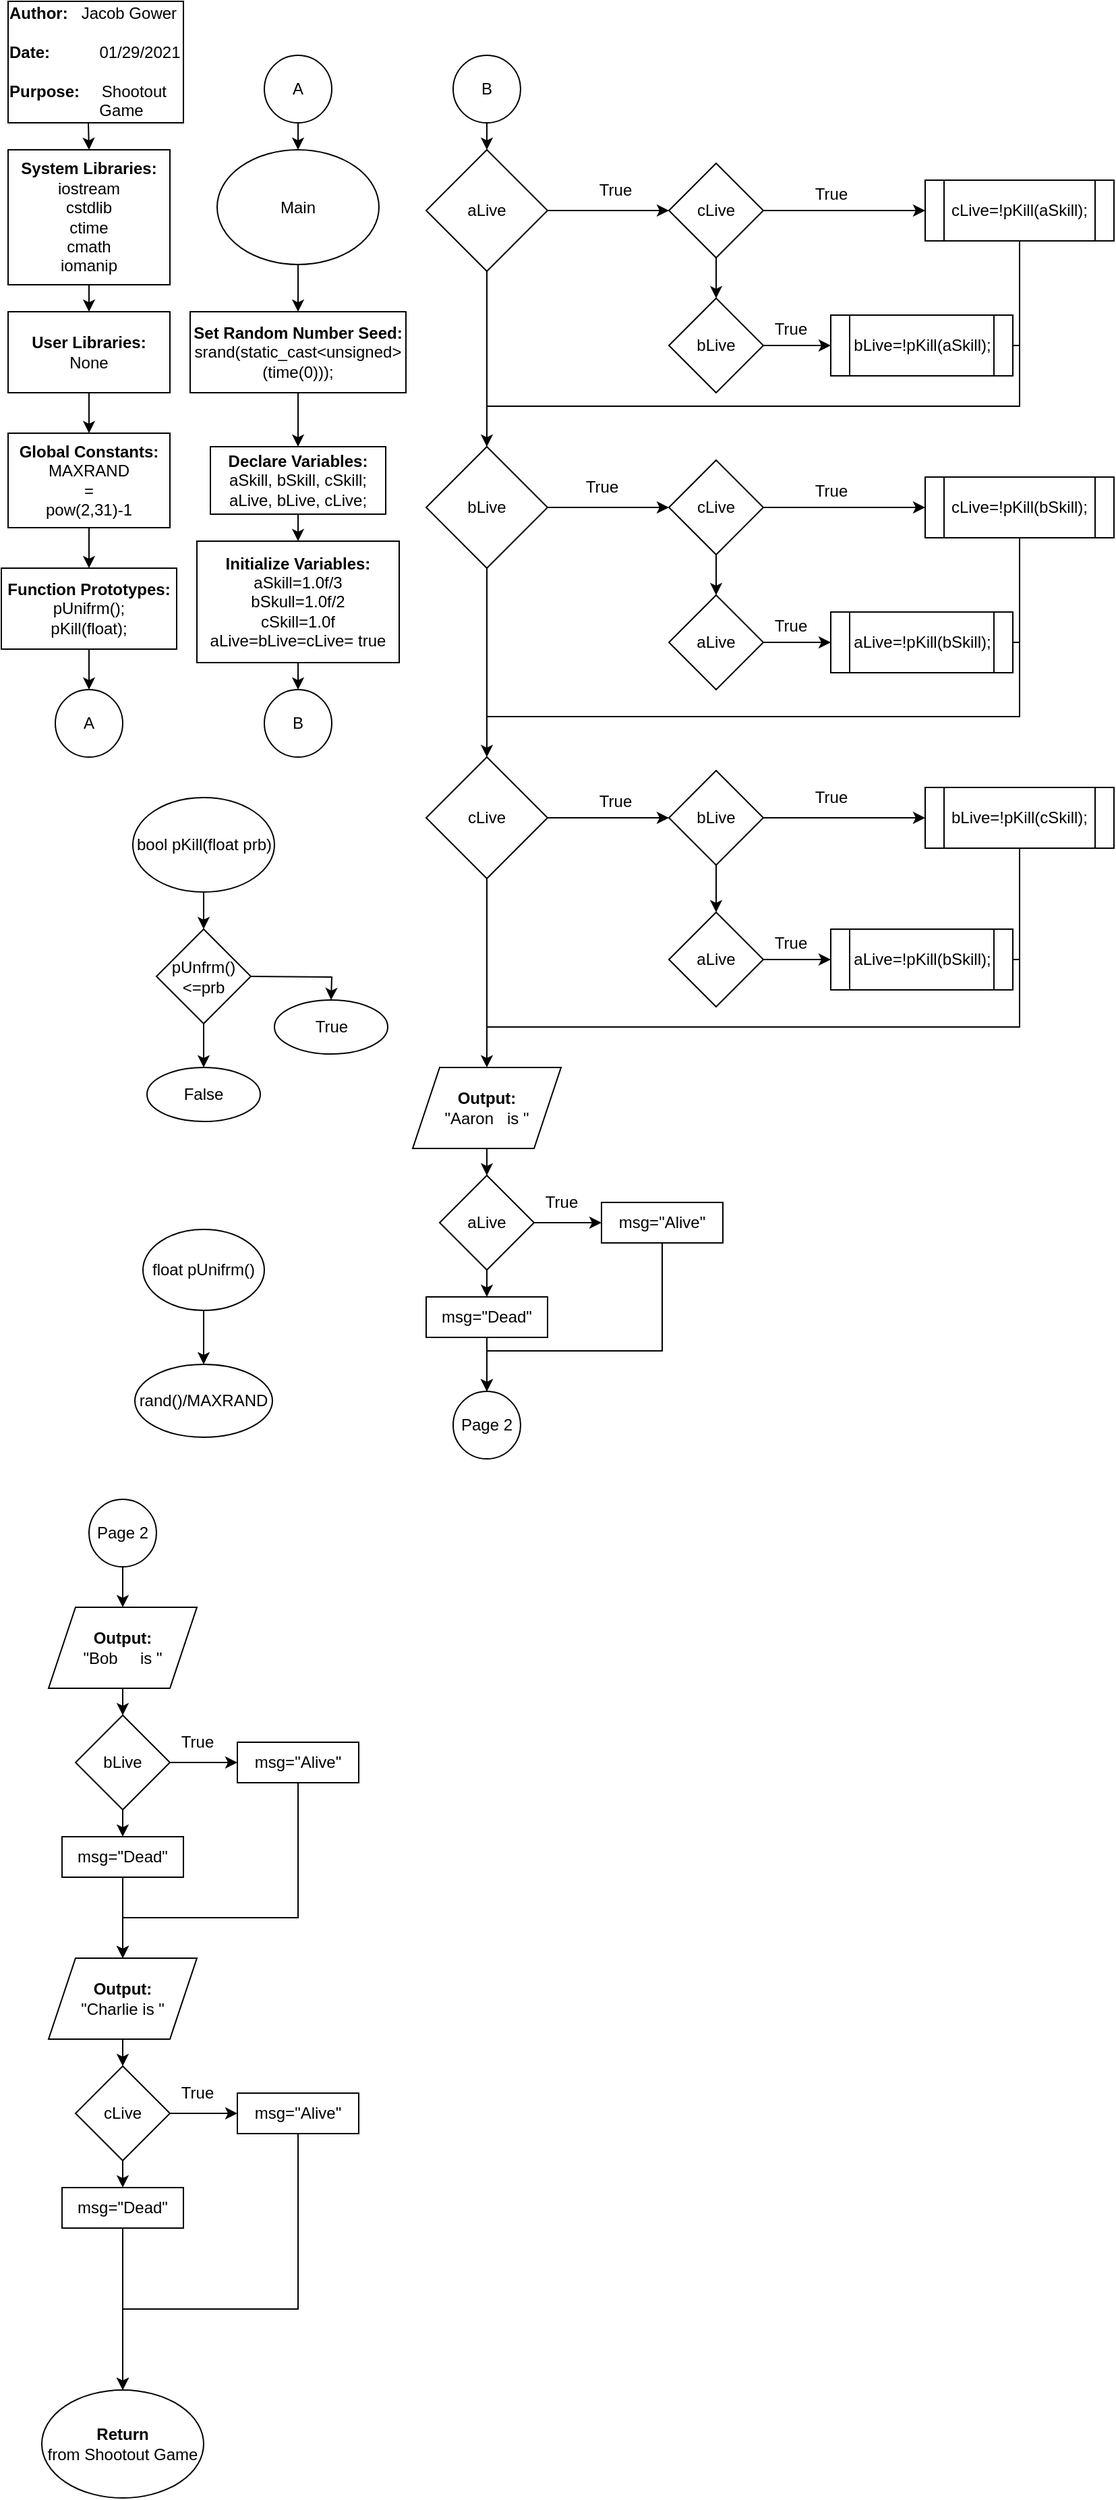 <mxfile version="14.2.9" type="device"><diagram id="DSlz_CW8tL2VGlGaO6l1" name="Page-1"><mxGraphModel dx="2720" dy="2704" grid="1" gridSize="10" guides="1" tooltips="1" connect="1" arrows="0" fold="1" page="1" pageScale="1" pageWidth="850" pageHeight="1100" math="0" shadow="0"><root><mxCell id="0"/><mxCell id="1" parent="0"/><mxCell id="efIdRdLyMCa3-cYAysos-1" value="&lt;div style=&quot;text-align: justify&quot;&gt;&lt;b&gt;Author:&lt;/b&gt;&amp;nbsp; &amp;nbsp;Jacob Gower&lt;/div&gt;&lt;div style=&quot;text-align: justify&quot;&gt;&lt;span&gt;&lt;br&gt;&lt;/span&gt;&lt;/div&gt;&lt;div style=&quot;text-align: justify&quot;&gt;&lt;b&gt;Date:&lt;/b&gt;&amp;nbsp; &amp;nbsp; &amp;nbsp; &amp;nbsp; &amp;nbsp; &amp;nbsp;01/29/2021&lt;/div&gt;&lt;div style=&quot;text-align: justify&quot;&gt;&lt;span&gt;&lt;br&gt;&lt;/span&gt;&lt;/div&gt;&lt;div style=&quot;text-align: justify&quot;&gt;&lt;b&gt;Purpose:&lt;/b&gt;&amp;nbsp; &amp;nbsp; Shootout&amp;nbsp; &amp;nbsp; &amp;nbsp; &amp;nbsp; &amp;nbsp; &amp;nbsp; &amp;nbsp; &amp;nbsp; &amp;nbsp; &amp;nbsp; &amp;nbsp; &amp;nbsp; Game&lt;/div&gt;" style="rounded=0;whiteSpace=wrap;html=1;" vertex="1" parent="1"><mxGeometry x="10" y="-1090" width="130" height="90" as="geometry"/></mxCell><mxCell id="efIdRdLyMCa3-cYAysos-2" value="&lt;b&gt;System Libraries:&lt;/b&gt;&lt;br&gt;iostream&lt;br&gt;cstdlib&lt;br&gt;ctime&lt;br&gt;cmath&lt;br&gt;iomanip" style="rounded=0;whiteSpace=wrap;html=1;" vertex="1" parent="1"><mxGeometry x="10" y="-980" width="120" height="100" as="geometry"/></mxCell><mxCell id="efIdRdLyMCa3-cYAysos-3" value="" style="endArrow=classic;html=1;" edge="1" parent="1"><mxGeometry width="50" height="50" relative="1" as="geometry"><mxPoint x="69.5" y="-1000" as="sourcePoint"/><mxPoint x="70" y="-980" as="targetPoint"/></mxGeometry></mxCell><mxCell id="efIdRdLyMCa3-cYAysos-4" value="&lt;b&gt;User Libraries:&lt;/b&gt;&lt;br&gt;None" style="rounded=0;whiteSpace=wrap;html=1;" vertex="1" parent="1"><mxGeometry x="10" y="-860" width="120" height="60" as="geometry"/></mxCell><mxCell id="efIdRdLyMCa3-cYAysos-5" value="" style="endArrow=classic;html=1;exitX=0.5;exitY=1;exitDx=0;exitDy=0;entryX=0.5;entryY=0;entryDx=0;entryDy=0;" edge="1" parent="1" source="efIdRdLyMCa3-cYAysos-2" target="efIdRdLyMCa3-cYAysos-4"><mxGeometry width="50" height="50" relative="1" as="geometry"><mxPoint x="250" y="-790" as="sourcePoint"/><mxPoint x="250" y="-770" as="targetPoint"/></mxGeometry></mxCell><mxCell id="efIdRdLyMCa3-cYAysos-6" value="&lt;b&gt;Global Constants:&lt;/b&gt;&lt;br&gt;MAXRAND&lt;br&gt;=&lt;br&gt;pow(2,31)-1" style="rounded=0;whiteSpace=wrap;html=1;" vertex="1" parent="1"><mxGeometry x="10" y="-770" width="120" height="70" as="geometry"/></mxCell><mxCell id="efIdRdLyMCa3-cYAysos-7" value="" style="endArrow=classic;html=1;exitX=0.5;exitY=1;exitDx=0;exitDy=0;" edge="1" parent="1" source="efIdRdLyMCa3-cYAysos-4" target="efIdRdLyMCa3-cYAysos-6"><mxGeometry width="50" height="50" relative="1" as="geometry"><mxPoint x="250" y="-840" as="sourcePoint"/><mxPoint x="250" y="-810" as="targetPoint"/></mxGeometry></mxCell><mxCell id="efIdRdLyMCa3-cYAysos-8" value="&lt;b&gt;Function Prototypes:&lt;br&gt;&lt;/b&gt;pUnifrm();&lt;br&gt;pKill(float);" style="rounded=0;whiteSpace=wrap;html=1;" vertex="1" parent="1"><mxGeometry x="5" y="-670" width="130" height="60" as="geometry"/></mxCell><mxCell id="efIdRdLyMCa3-cYAysos-9" value="" style="endArrow=classic;html=1;exitX=0.5;exitY=1;exitDx=0;exitDy=0;entryX=0.5;entryY=0;entryDx=0;entryDy=0;" edge="1" parent="1" source="efIdRdLyMCa3-cYAysos-6" target="efIdRdLyMCa3-cYAysos-8"><mxGeometry width="50" height="50" relative="1" as="geometry"><mxPoint x="250" y="-630" as="sourcePoint"/><mxPoint x="250" y="-600" as="targetPoint"/></mxGeometry></mxCell><mxCell id="efIdRdLyMCa3-cYAysos-10" value="A" style="ellipse;whiteSpace=wrap;html=1;aspect=fixed;" vertex="1" parent="1"><mxGeometry x="45" y="-580" width="50" height="50" as="geometry"/></mxCell><mxCell id="efIdRdLyMCa3-cYAysos-11" value="" style="endArrow=classic;html=1;exitX=0.5;exitY=1;exitDx=0;exitDy=0;entryX=0.5;entryY=0;entryDx=0;entryDy=0;" edge="1" parent="1" source="efIdRdLyMCa3-cYAysos-8" target="efIdRdLyMCa3-cYAysos-10"><mxGeometry width="50" height="50" relative="1" as="geometry"><mxPoint x="250" y="-640" as="sourcePoint"/><mxPoint x="250" y="-620" as="targetPoint"/></mxGeometry></mxCell><mxCell id="efIdRdLyMCa3-cYAysos-12" value="A" style="ellipse;whiteSpace=wrap;html=1;aspect=fixed;" vertex="1" parent="1"><mxGeometry x="200" y="-1050" width="50" height="50" as="geometry"/></mxCell><mxCell id="efIdRdLyMCa3-cYAysos-14" value="&lt;b&gt;Set Random Number Seed:&lt;/b&gt;&lt;br&gt;srand(static_cast&amp;lt;unsigned&amp;gt;(time(0)));" style="rounded=0;whiteSpace=wrap;html=1;" vertex="1" parent="1"><mxGeometry x="145" y="-860" width="160" height="60" as="geometry"/></mxCell><mxCell id="efIdRdLyMCa3-cYAysos-15" value="Main" style="ellipse;whiteSpace=wrap;html=1;" vertex="1" parent="1"><mxGeometry x="165" y="-980" width="120" height="85" as="geometry"/></mxCell><mxCell id="efIdRdLyMCa3-cYAysos-16" value="" style="endArrow=classic;html=1;exitX=0.5;exitY=1;exitDx=0;exitDy=0;entryX=0.5;entryY=0;entryDx=0;entryDy=0;" edge="1" parent="1" source="efIdRdLyMCa3-cYAysos-12" target="efIdRdLyMCa3-cYAysos-15"><mxGeometry width="50" height="50" relative="1" as="geometry"><mxPoint x="200" y="-760" as="sourcePoint"/><mxPoint x="250" y="-810" as="targetPoint"/></mxGeometry></mxCell><mxCell id="efIdRdLyMCa3-cYAysos-17" value="" style="endArrow=classic;html=1;exitX=0.5;exitY=1;exitDx=0;exitDy=0;entryX=0.5;entryY=0;entryDx=0;entryDy=0;" edge="1" parent="1" source="efIdRdLyMCa3-cYAysos-15" target="efIdRdLyMCa3-cYAysos-14"><mxGeometry width="50" height="50" relative="1" as="geometry"><mxPoint x="200" y="-760" as="sourcePoint"/><mxPoint x="250" y="-810" as="targetPoint"/></mxGeometry></mxCell><mxCell id="efIdRdLyMCa3-cYAysos-18" value="&lt;b&gt;Declare Variables:&lt;/b&gt;&lt;br&gt;aSkill, bSkill, cSkill;&lt;br&gt;aLive, bLive, cLive;" style="rounded=0;whiteSpace=wrap;html=1;" vertex="1" parent="1"><mxGeometry x="160" y="-760" width="130" height="50" as="geometry"/></mxCell><mxCell id="efIdRdLyMCa3-cYAysos-19" value="" style="endArrow=classic;html=1;exitX=0.5;exitY=1;exitDx=0;exitDy=0;entryX=0.5;entryY=0;entryDx=0;entryDy=0;" edge="1" parent="1" source="efIdRdLyMCa3-cYAysos-14" target="efIdRdLyMCa3-cYAysos-18"><mxGeometry width="50" height="50" relative="1" as="geometry"><mxPoint x="200" y="-770" as="sourcePoint"/><mxPoint x="250" y="-820" as="targetPoint"/></mxGeometry></mxCell><mxCell id="efIdRdLyMCa3-cYAysos-20" value="&lt;b&gt;Initialize Variables:&lt;/b&gt;&lt;br&gt;aSkill=1.0f/3&lt;br&gt;bSkull=1.0f/2&lt;br&gt;cSkill=1.0f&lt;br&gt;aLive=bLive=cLive= true" style="rounded=0;whiteSpace=wrap;html=1;" vertex="1" parent="1"><mxGeometry x="150" y="-690" width="150" height="90" as="geometry"/></mxCell><mxCell id="efIdRdLyMCa3-cYAysos-21" value="" style="endArrow=classic;html=1;exitX=0.5;exitY=1;exitDx=0;exitDy=0;entryX=0.5;entryY=0;entryDx=0;entryDy=0;" edge="1" parent="1" source="efIdRdLyMCa3-cYAysos-18" target="efIdRdLyMCa3-cYAysos-20"><mxGeometry width="50" height="50" relative="1" as="geometry"><mxPoint x="400" y="-770" as="sourcePoint"/><mxPoint x="450" y="-820" as="targetPoint"/></mxGeometry></mxCell><mxCell id="efIdRdLyMCa3-cYAysos-24" value="B" style="ellipse;whiteSpace=wrap;html=1;aspect=fixed;" vertex="1" parent="1"><mxGeometry x="200" y="-580" width="50" height="50" as="geometry"/></mxCell><mxCell id="efIdRdLyMCa3-cYAysos-25" value="" style="endArrow=classic;html=1;exitX=0.5;exitY=1;exitDx=0;exitDy=0;entryX=0.5;entryY=0;entryDx=0;entryDy=0;" edge="1" parent="1" source="efIdRdLyMCa3-cYAysos-20" target="efIdRdLyMCa3-cYAysos-24"><mxGeometry width="50" height="50" relative="1" as="geometry"><mxPoint x="350" y="-550" as="sourcePoint"/><mxPoint x="400" y="-600" as="targetPoint"/></mxGeometry></mxCell><mxCell id="efIdRdLyMCa3-cYAysos-26" value="B" style="ellipse;whiteSpace=wrap;html=1;aspect=fixed;" vertex="1" parent="1"><mxGeometry x="340" y="-1050" width="50" height="50" as="geometry"/></mxCell><mxCell id="efIdRdLyMCa3-cYAysos-28" value="" style="endArrow=classic;html=1;exitX=0.5;exitY=1;exitDx=0;exitDy=0;entryX=0.5;entryY=0;entryDx=0;entryDy=0;" edge="1" parent="1" source="efIdRdLyMCa3-cYAysos-26" target="efIdRdLyMCa3-cYAysos-27"><mxGeometry width="50" height="50" relative="1" as="geometry"><mxPoint x="400" y="-750" as="sourcePoint"/><mxPoint x="450" y="-800" as="targetPoint"/></mxGeometry></mxCell><mxCell id="efIdRdLyMCa3-cYAysos-27" value="aLive" style="rhombus;whiteSpace=wrap;html=1;" vertex="1" parent="1"><mxGeometry x="320" y="-980" width="90" height="90" as="geometry"/></mxCell><mxCell id="efIdRdLyMCa3-cYAysos-29" value="" style="endArrow=classic;html=1;exitX=1;exitY=0.5;exitDx=0;exitDy=0;entryX=0;entryY=0.5;entryDx=0;entryDy=0;" edge="1" parent="1" source="efIdRdLyMCa3-cYAysos-27" target="efIdRdLyMCa3-cYAysos-36"><mxGeometry x="320" y="-980" width="50" height="50" as="geometry"><mxPoint x="-65" y="230" as="sourcePoint"/><mxPoint x="25" y="45" as="targetPoint"/></mxGeometry></mxCell><mxCell id="efIdRdLyMCa3-cYAysos-86" value="True" style="text;html=1;align=center;verticalAlign=middle;resizable=0;points=[];autosize=1;" vertex="1" parent="1"><mxGeometry x="440" y="-960" width="40" height="20" as="geometry"/></mxCell><mxCell id="efIdRdLyMCa3-cYAysos-36" value="cLive" style="rhombus;whiteSpace=wrap;html=1;" vertex="1" parent="1"><mxGeometry x="500" y="-970" width="70" height="70" as="geometry"/></mxCell><mxCell id="efIdRdLyMCa3-cYAysos-38" value="" style="endArrow=classic;html=1;exitX=1;exitY=0.5;exitDx=0;exitDy=0;entryX=0;entryY=0.5;entryDx=0;entryDy=0;" edge="1" parent="1" source="efIdRdLyMCa3-cYAysos-36" target="efIdRdLyMCa3-cYAysos-40"><mxGeometry x="465" y="-980" width="50" height="50" as="geometry"><mxPoint x="400" y="-750" as="sourcePoint"/><mxPoint x="650" y="-935" as="targetPoint"/></mxGeometry></mxCell><mxCell id="efIdRdLyMCa3-cYAysos-39" value="" style="endArrow=classic;html=1;exitX=0.5;exitY=1;exitDx=0;exitDy=0;entryX=0.5;entryY=0;entryDx=0;entryDy=0;" edge="1" parent="1" source="efIdRdLyMCa3-cYAysos-36" target="efIdRdLyMCa3-cYAysos-90"><mxGeometry x="465" y="-980" width="50" height="50" as="geometry"><mxPoint x="400" y="-750" as="sourcePoint"/><mxPoint x="545" y="-860" as="targetPoint"/></mxGeometry></mxCell><mxCell id="efIdRdLyMCa3-cYAysos-40" value="cLive=!pKill(aSkill);" style="shape=process;whiteSpace=wrap;html=1;backgroundOutline=1;" vertex="1" parent="1"><mxGeometry x="690" y="-957.5" width="140" height="45" as="geometry"/></mxCell><mxCell id="efIdRdLyMCa3-cYAysos-42" value="bLive=!pKill(aSkill);" style="shape=process;whiteSpace=wrap;html=1;backgroundOutline=1;" vertex="1" parent="1"><mxGeometry x="620" y="-857.5" width="135" height="45" as="geometry"/></mxCell><mxCell id="efIdRdLyMCa3-cYAysos-45" value="" style="endArrow=none;html=1;entryX=1;entryY=0.5;entryDx=0;entryDy=0;" edge="1" parent="1" target="efIdRdLyMCa3-cYAysos-42"><mxGeometry x="465" y="-980" width="50" height="50" as="geometry"><mxPoint x="760" y="-835" as="sourcePoint"/><mxPoint x="730" y="-830" as="targetPoint"/></mxGeometry></mxCell><mxCell id="efIdRdLyMCa3-cYAysos-87" value="True" style="text;html=1;align=center;verticalAlign=middle;resizable=0;points=[];autosize=1;" vertex="1" parent="1"><mxGeometry x="600" y="-957.5" width="40" height="20" as="geometry"/></mxCell><mxCell id="efIdRdLyMCa3-cYAysos-90" value="bLive" style="rhombus;whiteSpace=wrap;html=1;" vertex="1" parent="1"><mxGeometry x="500" y="-870" width="70" height="70" as="geometry"/></mxCell><mxCell id="efIdRdLyMCa3-cYAysos-60" value="bLive" style="rhombus;whiteSpace=wrap;html=1;" vertex="1" parent="1"><mxGeometry x="320" y="-760" width="90" height="90" as="geometry"/></mxCell><mxCell id="efIdRdLyMCa3-cYAysos-70" value="" style="endArrow=classic;html=1;exitX=1;exitY=0.5;exitDx=0;exitDy=0;entryX=0;entryY=0.5;entryDx=0;entryDy=0;" edge="1" parent="1" source="efIdRdLyMCa3-cYAysos-60" target="efIdRdLyMCa3-cYAysos-63"><mxGeometry x="320" y="-760" width="50" height="50" as="geometry"><mxPoint x="-65" y="450" as="sourcePoint"/><mxPoint x="25" y="265" as="targetPoint"/></mxGeometry></mxCell><mxCell id="efIdRdLyMCa3-cYAysos-84" value="True" style="text;html=1;align=center;verticalAlign=middle;resizable=0;points=[];autosize=1;" vertex="1" parent="1"><mxGeometry x="430" y="-740" width="40" height="20" as="geometry"/></mxCell><mxCell id="efIdRdLyMCa3-cYAysos-63" value="cLive" style="rhombus;whiteSpace=wrap;html=1;" vertex="1" parent="1"><mxGeometry x="500" y="-750" width="70" height="70" as="geometry"/></mxCell><mxCell id="efIdRdLyMCa3-cYAysos-64" value="" style="endArrow=classic;html=1;exitX=1;exitY=0.5;exitDx=0;exitDy=0;entryX=0;entryY=0.5;entryDx=0;entryDy=0;" edge="1" parent="1" source="efIdRdLyMCa3-cYAysos-63" target="efIdRdLyMCa3-cYAysos-66"><mxGeometry x="465" y="-760" width="50" height="50" as="geometry"><mxPoint x="400" y="-530" as="sourcePoint"/><mxPoint x="650" y="-715" as="targetPoint"/></mxGeometry></mxCell><mxCell id="efIdRdLyMCa3-cYAysos-65" value="" style="endArrow=classic;html=1;exitX=0.5;exitY=1;exitDx=0;exitDy=0;entryX=0.5;entryY=0;entryDx=0;entryDy=0;" edge="1" parent="1" source="efIdRdLyMCa3-cYAysos-63" target="efIdRdLyMCa3-cYAysos-115"><mxGeometry x="465" y="-760" width="50" height="50" as="geometry"><mxPoint x="400" y="-530" as="sourcePoint"/><mxPoint x="535" y="-650" as="targetPoint"/></mxGeometry></mxCell><mxCell id="efIdRdLyMCa3-cYAysos-66" value="cLive=!pKill(bSkill);" style="shape=process;whiteSpace=wrap;html=1;backgroundOutline=1;" vertex="1" parent="1"><mxGeometry x="690" y="-737.5" width="140" height="45" as="geometry"/></mxCell><mxCell id="efIdRdLyMCa3-cYAysos-67" value="aLive=!pKill(bSkill);" style="shape=process;whiteSpace=wrap;html=1;backgroundOutline=1;" vertex="1" parent="1"><mxGeometry x="620" y="-637.5" width="135" height="45" as="geometry"/></mxCell><mxCell id="efIdRdLyMCa3-cYAysos-68" value="" style="endArrow=none;html=1;entryX=1;entryY=0.5;entryDx=0;entryDy=0;" edge="1" parent="1" target="efIdRdLyMCa3-cYAysos-67"><mxGeometry x="465" y="-760" width="50" height="50" as="geometry"><mxPoint x="760" y="-615" as="sourcePoint"/><mxPoint x="660" y="-610" as="targetPoint"/></mxGeometry></mxCell><mxCell id="efIdRdLyMCa3-cYAysos-85" value="True" style="text;html=1;align=center;verticalAlign=middle;resizable=0;points=[];autosize=1;" vertex="1" parent="1"><mxGeometry x="600" y="-737.5" width="40" height="20" as="geometry"/></mxCell><mxCell id="efIdRdLyMCa3-cYAysos-115" value="aLive" style="rhombus;whiteSpace=wrap;html=1;" vertex="1" parent="1"><mxGeometry x="500" y="-650" width="70" height="70" as="geometry"/></mxCell><mxCell id="efIdRdLyMCa3-cYAysos-73" value="cLive" style="rhombus;whiteSpace=wrap;html=1;" vertex="1" parent="1"><mxGeometry x="320" y="-530" width="90" height="90" as="geometry"/></mxCell><mxCell id="efIdRdLyMCa3-cYAysos-83" value="" style="endArrow=classic;html=1;exitX=1;exitY=0.5;exitDx=0;exitDy=0;entryX=0;entryY=0.5;entryDx=0;entryDy=0;" edge="1" parent="1" source="efIdRdLyMCa3-cYAysos-73" target="efIdRdLyMCa3-cYAysos-76"><mxGeometry x="320" y="-530" width="50" height="50" as="geometry"><mxPoint x="-65" y="680" as="sourcePoint"/><mxPoint x="25" y="495" as="targetPoint"/></mxGeometry></mxCell><mxCell id="efIdRdLyMCa3-cYAysos-76" value="bLive" style="rhombus;whiteSpace=wrap;html=1;" vertex="1" parent="1"><mxGeometry x="500" y="-520" width="70" height="70" as="geometry"/></mxCell><mxCell id="efIdRdLyMCa3-cYAysos-77" value="" style="endArrow=classic;html=1;exitX=1;exitY=0.5;exitDx=0;exitDy=0;entryX=0;entryY=0.5;entryDx=0;entryDy=0;" edge="1" parent="1" source="efIdRdLyMCa3-cYAysos-76" target="efIdRdLyMCa3-cYAysos-79"><mxGeometry x="465" y="-530" width="50" height="50" as="geometry"><mxPoint x="400" y="-300" as="sourcePoint"/><mxPoint x="650" y="-485" as="targetPoint"/></mxGeometry></mxCell><mxCell id="efIdRdLyMCa3-cYAysos-78" value="" style="endArrow=classic;html=1;exitX=0.5;exitY=1;exitDx=0;exitDy=0;entryX=0.5;entryY=0;entryDx=0;entryDy=0;" edge="1" parent="1" source="efIdRdLyMCa3-cYAysos-76" target="efIdRdLyMCa3-cYAysos-116"><mxGeometry x="465" y="-530" width="50" height="50" as="geometry"><mxPoint x="400" y="-300" as="sourcePoint"/><mxPoint x="545" y="-420" as="targetPoint"/></mxGeometry></mxCell><mxCell id="efIdRdLyMCa3-cYAysos-79" value="bLive=!pKill(cSkill);" style="shape=process;whiteSpace=wrap;html=1;backgroundOutline=1;" vertex="1" parent="1"><mxGeometry x="690" y="-507.5" width="140" height="45" as="geometry"/></mxCell><mxCell id="efIdRdLyMCa3-cYAysos-80" value="aLive=!pKill(bSkill);" style="shape=process;whiteSpace=wrap;html=1;backgroundOutline=1;" vertex="1" parent="1"><mxGeometry x="620" y="-402.5" width="135" height="45" as="geometry"/></mxCell><mxCell id="efIdRdLyMCa3-cYAysos-81" value="" style="endArrow=none;html=1;entryX=1;entryY=0.5;entryDx=0;entryDy=0;" edge="1" parent="1" target="efIdRdLyMCa3-cYAysos-80"><mxGeometry x="465" y="-530" width="50" height="50" as="geometry"><mxPoint x="760" y="-380" as="sourcePoint"/><mxPoint x="660" y="-380" as="targetPoint"/></mxGeometry></mxCell><mxCell id="efIdRdLyMCa3-cYAysos-88" value="True" style="text;html=1;align=center;verticalAlign=middle;resizable=0;points=[];autosize=1;" vertex="1" parent="1"><mxGeometry x="600" y="-510" width="40" height="20" as="geometry"/></mxCell><mxCell id="efIdRdLyMCa3-cYAysos-116" value="aLive" style="rhombus;whiteSpace=wrap;html=1;" vertex="1" parent="1"><mxGeometry x="500" y="-415" width="70" height="70" as="geometry"/></mxCell><mxCell id="efIdRdLyMCa3-cYAysos-119" value="" style="endArrow=classic;html=1;strokeWidth=1;exitX=1;exitY=0.5;exitDx=0;exitDy=0;entryX=0;entryY=0.5;entryDx=0;entryDy=0;" edge="1" parent="1" source="efIdRdLyMCa3-cYAysos-115" target="efIdRdLyMCa3-cYAysos-67"><mxGeometry width="50" height="50" relative="1" as="geometry"><mxPoint x="500" y="-450" as="sourcePoint"/><mxPoint x="550" y="-500" as="targetPoint"/></mxGeometry></mxCell><mxCell id="efIdRdLyMCa3-cYAysos-120" value="" style="endArrow=classic;html=1;strokeWidth=1;exitX=1;exitY=0.5;exitDx=0;exitDy=0;entryX=0;entryY=0.5;entryDx=0;entryDy=0;" edge="1" parent="1" source="efIdRdLyMCa3-cYAysos-116" target="efIdRdLyMCa3-cYAysos-80"><mxGeometry width="50" height="50" relative="1" as="geometry"><mxPoint x="590" y="-400" as="sourcePoint"/><mxPoint x="620" y="-400" as="targetPoint"/></mxGeometry></mxCell><mxCell id="efIdRdLyMCa3-cYAysos-121" value="" style="endArrow=classic;html=1;strokeWidth=1;exitX=1;exitY=0.5;exitDx=0;exitDy=0;entryX=0;entryY=0.5;entryDx=0;entryDy=0;" edge="1" parent="1" source="efIdRdLyMCa3-cYAysos-90" target="efIdRdLyMCa3-cYAysos-42"><mxGeometry width="50" height="50" relative="1" as="geometry"><mxPoint x="500" y="-750" as="sourcePoint"/><mxPoint x="550" y="-800" as="targetPoint"/></mxGeometry></mxCell><mxCell id="efIdRdLyMCa3-cYAysos-136" style="edgeStyle=none;rounded=0;jumpStyle=none;jumpSize=2;orthogonalLoop=1;jettySize=auto;html=1;exitX=0.5;exitY=1;exitDx=0;exitDy=0;sourcePerimeterSpacing=0;targetPerimeterSpacing=0;strokeWidth=1;" edge="1" parent="1" source="efIdRdLyMCa3-cYAysos-129" target="efIdRdLyMCa3-cYAysos-135"><mxGeometry relative="1" as="geometry"/></mxCell><mxCell id="efIdRdLyMCa3-cYAysos-129" value="&lt;b&gt;Output:&lt;/b&gt;&lt;br&gt;&quot;Aaron&amp;nbsp; &amp;nbsp;is &quot;" style="shape=parallelogram;perimeter=parallelogramPerimeter;whiteSpace=wrap;html=1;fixedSize=1;" vertex="1" parent="1"><mxGeometry x="310" y="-300" width="110" height="60" as="geometry"/></mxCell><mxCell id="efIdRdLyMCa3-cYAysos-130" value="" style="group" vertex="1" connectable="0" parent="1"><mxGeometry x="365" y="-330" width="395" height="30" as="geometry"/></mxCell><mxCell id="efIdRdLyMCa3-cYAysos-74" value="" style="endArrow=classic;html=1;exitX=0.5;exitY=1;exitDx=0;exitDy=0;" edge="1" parent="efIdRdLyMCa3-cYAysos-130" source="efIdRdLyMCa3-cYAysos-73"><mxGeometry x="-5" y="30" width="50" height="50" as="geometry"><mxPoint x="30.467" y="30" as="sourcePoint"/><mxPoint y="30" as="targetPoint"/></mxGeometry></mxCell><mxCell id="efIdRdLyMCa3-cYAysos-82" value="" style="endArrow=none;html=1;entryX=0.5;entryY=1;entryDx=0;entryDy=0;jumpSize=2;rounded=0;jumpStyle=none;strokeWidth=1;sourcePerimeterSpacing=0;targetPerimeterSpacing=0;" edge="1" parent="efIdRdLyMCa3-cYAysos-130" target="efIdRdLyMCa3-cYAysos-79"><mxGeometry x="-5" y="30" width="50" height="50" as="geometry"><mxPoint as="sourcePoint"/><mxPoint x="81.133" y="80" as="targetPoint"/><Array as="points"><mxPoint x="395"/></Array></mxGeometry></mxCell><mxCell id="efIdRdLyMCa3-cYAysos-131" value="" style="group" vertex="1" connectable="0" parent="1"><mxGeometry x="760" y="-560" as="geometry"/></mxCell><mxCell id="efIdRdLyMCa3-cYAysos-69" value="" style="endArrow=none;html=1;entryX=0.5;entryY=1;entryDx=0;entryDy=0;jumpSize=2;rounded=0;jumpStyle=none;strokeWidth=1;sourcePerimeterSpacing=0;targetPerimeterSpacing=0;" edge="1" parent="efIdRdLyMCa3-cYAysos-131" target="efIdRdLyMCa3-cYAysos-66"><mxGeometry x="-400" y="30" width="50" height="50" as="geometry"><mxPoint x="-395" as="sourcePoint"/><mxPoint x="-313.867" y="80" as="targetPoint"/><Array as="points"><mxPoint/></Array></mxGeometry></mxCell><mxCell id="efIdRdLyMCa3-cYAysos-61" value="" style="endArrow=classic;html=1;exitX=0.5;exitY=1;exitDx=0;exitDy=0;entryX=0.5;entryY=0;entryDx=0;entryDy=0;" edge="1" parent="efIdRdLyMCa3-cYAysos-131" source="efIdRdLyMCa3-cYAysos-60" target="efIdRdLyMCa3-cYAysos-73"><mxGeometry x="-405" y="80" width="50" height="50" as="geometry"><mxPoint x="-369.533" y="80" as="sourcePoint"/><mxPoint x="-400" y="130" as="targetPoint"/><Array as="points"/></mxGeometry></mxCell><mxCell id="efIdRdLyMCa3-cYAysos-132" value="" style="group" vertex="1" connectable="0" parent="1"><mxGeometry x="760" y="-790" as="geometry"/></mxCell><mxCell id="efIdRdLyMCa3-cYAysos-30" value="" style="endArrow=classic;html=1;exitX=0.5;exitY=1;exitDx=0;exitDy=0;entryX=0.5;entryY=0;entryDx=0;entryDy=0;" edge="1" parent="efIdRdLyMCa3-cYAysos-132" source="efIdRdLyMCa3-cYAysos-27" target="efIdRdLyMCa3-cYAysos-60"><mxGeometry x="-400" y="40" width="50" height="50" as="geometry"><mxPoint x="-364.533" y="40" as="sourcePoint"/><mxPoint x="-395" y="80" as="targetPoint"/></mxGeometry></mxCell><mxCell id="efIdRdLyMCa3-cYAysos-44" value="" style="endArrow=none;html=1;entryX=0.5;entryY=1;entryDx=0;entryDy=0;jumpSize=2;rounded=0;jumpStyle=none;strokeWidth=1;sourcePerimeterSpacing=0;targetPerimeterSpacing=0;" edge="1" parent="efIdRdLyMCa3-cYAysos-132" target="efIdRdLyMCa3-cYAysos-40"><mxGeometry x="-400" y="40" width="50" height="50" as="geometry"><mxPoint x="-395" as="sourcePoint"/><mxPoint x="-313.867" y="90" as="targetPoint"/><Array as="points"><mxPoint/></Array></mxGeometry></mxCell><mxCell id="efIdRdLyMCa3-cYAysos-138" style="edgeStyle=none;rounded=0;jumpStyle=none;jumpSize=2;orthogonalLoop=1;jettySize=auto;html=1;exitX=1;exitY=0.5;exitDx=0;exitDy=0;entryX=0;entryY=0.5;entryDx=0;entryDy=0;sourcePerimeterSpacing=0;targetPerimeterSpacing=0;strokeWidth=1;" edge="1" parent="1" source="efIdRdLyMCa3-cYAysos-135" target="efIdRdLyMCa3-cYAysos-137"><mxGeometry relative="1" as="geometry"/></mxCell><mxCell id="efIdRdLyMCa3-cYAysos-145" style="edgeStyle=none;rounded=0;jumpStyle=none;jumpSize=2;orthogonalLoop=1;jettySize=auto;html=1;exitX=0.5;exitY=1;exitDx=0;exitDy=0;entryX=0.5;entryY=0;entryDx=0;entryDy=0;sourcePerimeterSpacing=0;targetPerimeterSpacing=0;strokeWidth=1;" edge="1" parent="1" source="efIdRdLyMCa3-cYAysos-135" target="efIdRdLyMCa3-cYAysos-144"><mxGeometry relative="1" as="geometry"/></mxCell><mxCell id="efIdRdLyMCa3-cYAysos-135" value="aLive" style="rhombus;whiteSpace=wrap;html=1;" vertex="1" parent="1"><mxGeometry x="330" y="-220" width="70" height="70" as="geometry"/></mxCell><mxCell id="efIdRdLyMCa3-cYAysos-176" style="edgeStyle=none;rounded=0;jumpStyle=none;jumpSize=2;orthogonalLoop=1;jettySize=auto;html=1;exitX=0.5;exitY=1;exitDx=0;exitDy=0;entryX=0.5;entryY=0;entryDx=0;entryDy=0;sourcePerimeterSpacing=0;targetPerimeterSpacing=0;strokeWidth=1;" edge="1" parent="1" source="efIdRdLyMCa3-cYAysos-137" target="efIdRdLyMCa3-cYAysos-148"><mxGeometry relative="1" as="geometry"><Array as="points"><mxPoint x="495" y="-90"/><mxPoint x="365" y="-90"/></Array></mxGeometry></mxCell><mxCell id="efIdRdLyMCa3-cYAysos-137" value="msg=&quot;Alive&quot;" style="rounded=0;whiteSpace=wrap;html=1;" vertex="1" parent="1"><mxGeometry x="450" y="-200" width="90" height="30" as="geometry"/></mxCell><mxCell id="efIdRdLyMCa3-cYAysos-139" value="True" style="text;html=1;align=center;verticalAlign=middle;resizable=0;points=[];autosize=1;" vertex="1" parent="1"><mxGeometry x="400" y="-210" width="40" height="20" as="geometry"/></mxCell><mxCell id="efIdRdLyMCa3-cYAysos-140" value="True" style="text;html=1;align=center;verticalAlign=middle;resizable=0;points=[];autosize=1;" vertex="1" parent="1"><mxGeometry x="440" y="-507.5" width="40" height="20" as="geometry"/></mxCell><mxCell id="efIdRdLyMCa3-cYAysos-141" value="True" style="text;html=1;align=center;verticalAlign=middle;resizable=0;points=[];autosize=1;" vertex="1" parent="1"><mxGeometry x="570" y="-857.5" width="40" height="20" as="geometry"/></mxCell><mxCell id="efIdRdLyMCa3-cYAysos-142" value="True" style="text;html=1;align=center;verticalAlign=middle;resizable=0;points=[];autosize=1;" vertex="1" parent="1"><mxGeometry x="570" y="-637.5" width="40" height="20" as="geometry"/></mxCell><mxCell id="efIdRdLyMCa3-cYAysos-143" value="True" style="text;html=1;align=center;verticalAlign=middle;resizable=0;points=[];autosize=1;" vertex="1" parent="1"><mxGeometry x="570" y="-402.5" width="40" height="20" as="geometry"/></mxCell><mxCell id="efIdRdLyMCa3-cYAysos-149" style="edgeStyle=none;rounded=0;jumpStyle=none;jumpSize=2;orthogonalLoop=1;jettySize=auto;html=1;exitX=0.5;exitY=1;exitDx=0;exitDy=0;entryX=0.5;entryY=0;entryDx=0;entryDy=0;sourcePerimeterSpacing=0;targetPerimeterSpacing=0;strokeWidth=1;" edge="1" parent="1" source="efIdRdLyMCa3-cYAysos-144" target="efIdRdLyMCa3-cYAysos-148"><mxGeometry relative="1" as="geometry"/></mxCell><mxCell id="efIdRdLyMCa3-cYAysos-144" value="msg=&quot;Dead&quot;" style="rounded=0;whiteSpace=wrap;html=1;" vertex="1" parent="1"><mxGeometry x="320" y="-130" width="90" height="30" as="geometry"/></mxCell><mxCell id="efIdRdLyMCa3-cYAysos-148" value="Page 2" style="ellipse;whiteSpace=wrap;html=1;aspect=fixed;" vertex="1" parent="1"><mxGeometry x="340" y="-60" width="50" height="50" as="geometry"/></mxCell><mxCell id="efIdRdLyMCa3-cYAysos-154" style="edgeStyle=none;rounded=0;jumpStyle=none;jumpSize=2;orthogonalLoop=1;jettySize=auto;html=1;exitX=0.5;exitY=1;exitDx=0;exitDy=0;entryX=0.5;entryY=0;entryDx=0;entryDy=0;sourcePerimeterSpacing=0;targetPerimeterSpacing=0;strokeWidth=1;" edge="1" parent="1" source="efIdRdLyMCa3-cYAysos-151" target="efIdRdLyMCa3-cYAysos-153"><mxGeometry relative="1" as="geometry"/></mxCell><mxCell id="efIdRdLyMCa3-cYAysos-151" value="bool pKill(float prb)" style="ellipse;whiteSpace=wrap;html=1;" vertex="1" parent="1"><mxGeometry x="102.5" y="-500" width="105" height="70" as="geometry"/></mxCell><mxCell id="efIdRdLyMCa3-cYAysos-157" style="edgeStyle=none;rounded=0;jumpStyle=none;jumpSize=2;orthogonalLoop=1;jettySize=auto;html=1;exitX=0.5;exitY=1;exitDx=0;exitDy=0;entryX=0.5;entryY=0;entryDx=0;entryDy=0;sourcePerimeterSpacing=0;targetPerimeterSpacing=0;strokeWidth=1;" edge="1" parent="1" source="efIdRdLyMCa3-cYAysos-152" target="efIdRdLyMCa3-cYAysos-156"><mxGeometry relative="1" as="geometry"/></mxCell><mxCell id="efIdRdLyMCa3-cYAysos-152" value="float pUnifrm()" style="ellipse;whiteSpace=wrap;html=1;" vertex="1" parent="1"><mxGeometry x="110" y="-180" width="90" height="60" as="geometry"/></mxCell><mxCell id="efIdRdLyMCa3-cYAysos-160" style="edgeStyle=none;rounded=0;jumpStyle=none;jumpSize=2;orthogonalLoop=1;jettySize=auto;html=1;exitX=1;exitY=0.5;exitDx=0;exitDy=0;entryX=0.5;entryY=0;entryDx=0;entryDy=0;sourcePerimeterSpacing=0;targetPerimeterSpacing=0;strokeWidth=1;" edge="1" parent="1" source="efIdRdLyMCa3-cYAysos-153" target="efIdRdLyMCa3-cYAysos-158"><mxGeometry relative="1" as="geometry"><Array as="points"><mxPoint x="250" y="-367"/></Array></mxGeometry></mxCell><mxCell id="efIdRdLyMCa3-cYAysos-162" style="edgeStyle=none;rounded=0;jumpStyle=none;jumpSize=2;orthogonalLoop=1;jettySize=auto;html=1;entryX=0.5;entryY=0;entryDx=0;entryDy=0;sourcePerimeterSpacing=0;targetPerimeterSpacing=0;strokeWidth=1;exitX=0.5;exitY=1;exitDx=0;exitDy=0;" edge="1" parent="1" source="efIdRdLyMCa3-cYAysos-153" target="efIdRdLyMCa3-cYAysos-161"><mxGeometry relative="1" as="geometry"/></mxCell><mxCell id="efIdRdLyMCa3-cYAysos-153" value="pUnfrm()&lt;br&gt;&amp;lt;=prb" style="rhombus;whiteSpace=wrap;html=1;" vertex="1" parent="1"><mxGeometry x="120" y="-402.5" width="70" height="70" as="geometry"/></mxCell><mxCell id="efIdRdLyMCa3-cYAysos-156" value="rand()/MAXRAND" style="ellipse;whiteSpace=wrap;html=1;" vertex="1" parent="1"><mxGeometry x="104" y="-80" width="102" height="54" as="geometry"/></mxCell><mxCell id="efIdRdLyMCa3-cYAysos-158" value="True" style="ellipse;whiteSpace=wrap;html=1;" vertex="1" parent="1"><mxGeometry x="207.5" y="-350" width="84" height="40" as="geometry"/></mxCell><mxCell id="efIdRdLyMCa3-cYAysos-161" value="False" style="ellipse;whiteSpace=wrap;html=1;" vertex="1" parent="1"><mxGeometry x="113" y="-300" width="84" height="40" as="geometry"/></mxCell><mxCell id="efIdRdLyMCa3-cYAysos-163" style="edgeStyle=none;rounded=0;jumpStyle=none;jumpSize=2;orthogonalLoop=1;jettySize=auto;html=1;exitX=0.5;exitY=1;exitDx=0;exitDy=0;sourcePerimeterSpacing=0;targetPerimeterSpacing=0;strokeWidth=1;" edge="1" source="efIdRdLyMCa3-cYAysos-172" target="efIdRdLyMCa3-cYAysos-166" parent="1"><mxGeometry relative="1" as="geometry"/></mxCell><mxCell id="efIdRdLyMCa3-cYAysos-164" style="edgeStyle=none;rounded=0;jumpStyle=none;jumpSize=2;orthogonalLoop=1;jettySize=auto;html=1;exitX=1;exitY=0.5;exitDx=0;exitDy=0;entryX=0;entryY=0.5;entryDx=0;entryDy=0;sourcePerimeterSpacing=0;targetPerimeterSpacing=0;strokeWidth=1;" edge="1" source="efIdRdLyMCa3-cYAysos-166" target="efIdRdLyMCa3-cYAysos-167" parent="1"><mxGeometry relative="1" as="geometry"/></mxCell><mxCell id="efIdRdLyMCa3-cYAysos-165" style="edgeStyle=none;rounded=0;jumpStyle=none;jumpSize=2;orthogonalLoop=1;jettySize=auto;html=1;exitX=0.5;exitY=1;exitDx=0;exitDy=0;entryX=0.5;entryY=0;entryDx=0;entryDy=0;sourcePerimeterSpacing=0;targetPerimeterSpacing=0;strokeWidth=1;" edge="1" source="efIdRdLyMCa3-cYAysos-166" target="efIdRdLyMCa3-cYAysos-170" parent="1"><mxGeometry relative="1" as="geometry"/></mxCell><mxCell id="efIdRdLyMCa3-cYAysos-166" value="bLive" style="rhombus;whiteSpace=wrap;html=1;" vertex="1" parent="1"><mxGeometry x="60" y="180" width="70" height="70" as="geometry"/></mxCell><mxCell id="efIdRdLyMCa3-cYAysos-179" style="edgeStyle=none;rounded=0;jumpStyle=none;jumpSize=2;orthogonalLoop=1;jettySize=auto;html=1;exitX=0.5;exitY=1;exitDx=0;exitDy=0;entryX=0.5;entryY=0;entryDx=0;entryDy=0;sourcePerimeterSpacing=0;targetPerimeterSpacing=0;strokeWidth=1;" edge="1" parent="1" source="efIdRdLyMCa3-cYAysos-167" target="efIdRdLyMCa3-cYAysos-177"><mxGeometry relative="1" as="geometry"><Array as="points"><mxPoint x="225" y="330"/><mxPoint x="95" y="330"/></Array></mxGeometry></mxCell><mxCell id="efIdRdLyMCa3-cYAysos-167" value="msg=&quot;Alive&quot;" style="rounded=0;whiteSpace=wrap;html=1;" vertex="1" parent="1"><mxGeometry x="180" y="200" width="90" height="30" as="geometry"/></mxCell><mxCell id="efIdRdLyMCa3-cYAysos-168" value="True" style="text;html=1;align=center;verticalAlign=middle;resizable=0;points=[];autosize=1;" vertex="1" parent="1"><mxGeometry x="130" y="190" width="40" height="20" as="geometry"/></mxCell><mxCell id="efIdRdLyMCa3-cYAysos-178" style="edgeStyle=none;rounded=0;jumpStyle=none;jumpSize=2;orthogonalLoop=1;jettySize=auto;html=1;exitX=0.5;exitY=1;exitDx=0;exitDy=0;entryX=0.5;entryY=0;entryDx=0;entryDy=0;sourcePerimeterSpacing=0;targetPerimeterSpacing=0;strokeWidth=1;" edge="1" parent="1" source="efIdRdLyMCa3-cYAysos-170" target="efIdRdLyMCa3-cYAysos-177"><mxGeometry relative="1" as="geometry"/></mxCell><mxCell id="efIdRdLyMCa3-cYAysos-170" value="msg=&quot;Dead&quot;" style="rounded=0;whiteSpace=wrap;html=1;" vertex="1" parent="1"><mxGeometry x="50" y="270" width="90" height="30" as="geometry"/></mxCell><mxCell id="efIdRdLyMCa3-cYAysos-172" value="&lt;b&gt;Output:&lt;/b&gt;&lt;br&gt;&quot;Bob&amp;nbsp; &amp;nbsp; &amp;nbsp;is&amp;nbsp;&quot;" style="shape=parallelogram;perimeter=parallelogramPerimeter;whiteSpace=wrap;html=1;fixedSize=1;" vertex="1" parent="1"><mxGeometry x="40" y="100" width="110" height="60" as="geometry"/></mxCell><mxCell id="efIdRdLyMCa3-cYAysos-175" style="edgeStyle=none;rounded=0;jumpStyle=none;jumpSize=2;orthogonalLoop=1;jettySize=auto;html=1;exitX=0.5;exitY=1;exitDx=0;exitDy=0;entryX=0.5;entryY=0;entryDx=0;entryDy=0;sourcePerimeterSpacing=0;targetPerimeterSpacing=0;strokeWidth=1;" edge="1" parent="1" source="efIdRdLyMCa3-cYAysos-174" target="efIdRdLyMCa3-cYAysos-172"><mxGeometry relative="1" as="geometry"/></mxCell><mxCell id="efIdRdLyMCa3-cYAysos-174" value="Page 2" style="ellipse;whiteSpace=wrap;html=1;aspect=fixed;" vertex="1" parent="1"><mxGeometry x="70" y="20" width="50" height="50" as="geometry"/></mxCell><mxCell id="efIdRdLyMCa3-cYAysos-199" style="edgeStyle=none;rounded=0;jumpStyle=none;jumpSize=2;orthogonalLoop=1;jettySize=auto;html=1;exitX=0.5;exitY=1;exitDx=0;exitDy=0;entryX=0.5;entryY=0;entryDx=0;entryDy=0;sourcePerimeterSpacing=0;targetPerimeterSpacing=0;strokeWidth=1;" edge="1" parent="1" source="efIdRdLyMCa3-cYAysos-177" target="efIdRdLyMCa3-cYAysos-195"><mxGeometry relative="1" as="geometry"/></mxCell><mxCell id="efIdRdLyMCa3-cYAysos-177" value="&lt;b&gt;Output:&lt;/b&gt;&lt;br&gt;&quot;Charlie is&amp;nbsp;&quot;" style="shape=parallelogram;perimeter=parallelogramPerimeter;whiteSpace=wrap;html=1;fixedSize=1;" vertex="1" parent="1"><mxGeometry x="40" y="360" width="110" height="60" as="geometry"/></mxCell><mxCell id="efIdRdLyMCa3-cYAysos-193" style="edgeStyle=none;rounded=0;jumpStyle=none;jumpSize=2;orthogonalLoop=1;jettySize=auto;html=1;exitX=1;exitY=0.5;exitDx=0;exitDy=0;entryX=0;entryY=0.5;entryDx=0;entryDy=0;sourcePerimeterSpacing=0;targetPerimeterSpacing=0;strokeWidth=1;" edge="1" source="efIdRdLyMCa3-cYAysos-195" target="efIdRdLyMCa3-cYAysos-196" parent="1"><mxGeometry relative="1" as="geometry"/></mxCell><mxCell id="efIdRdLyMCa3-cYAysos-194" style="edgeStyle=none;rounded=0;jumpStyle=none;jumpSize=2;orthogonalLoop=1;jettySize=auto;html=1;exitX=0.5;exitY=1;exitDx=0;exitDy=0;entryX=0.5;entryY=0;entryDx=0;entryDy=0;sourcePerimeterSpacing=0;targetPerimeterSpacing=0;strokeWidth=1;" edge="1" source="efIdRdLyMCa3-cYAysos-195" target="efIdRdLyMCa3-cYAysos-198" parent="1"><mxGeometry relative="1" as="geometry"/></mxCell><mxCell id="efIdRdLyMCa3-cYAysos-195" value="cLive" style="rhombus;whiteSpace=wrap;html=1;" vertex="1" parent="1"><mxGeometry x="60" y="440" width="70" height="70" as="geometry"/></mxCell><mxCell id="efIdRdLyMCa3-cYAysos-202" style="edgeStyle=none;rounded=0;jumpStyle=none;jumpSize=2;orthogonalLoop=1;jettySize=auto;html=1;exitX=0.5;exitY=1;exitDx=0;exitDy=0;entryX=0.5;entryY=0;entryDx=0;entryDy=0;sourcePerimeterSpacing=0;targetPerimeterSpacing=0;strokeWidth=1;" edge="1" parent="1" source="efIdRdLyMCa3-cYAysos-196" target="efIdRdLyMCa3-cYAysos-200"><mxGeometry relative="1" as="geometry"><Array as="points"><mxPoint x="225" y="620"/><mxPoint x="95" y="620"/></Array></mxGeometry></mxCell><mxCell id="efIdRdLyMCa3-cYAysos-196" value="msg=&quot;Alive&quot;" style="rounded=0;whiteSpace=wrap;html=1;" vertex="1" parent="1"><mxGeometry x="180" y="460" width="90" height="30" as="geometry"/></mxCell><mxCell id="efIdRdLyMCa3-cYAysos-197" value="True" style="text;html=1;align=center;verticalAlign=middle;resizable=0;points=[];autosize=1;" vertex="1" parent="1"><mxGeometry x="130" y="450" width="40" height="20" as="geometry"/></mxCell><mxCell id="efIdRdLyMCa3-cYAysos-201" style="edgeStyle=none;rounded=0;jumpStyle=none;jumpSize=2;orthogonalLoop=1;jettySize=auto;html=1;exitX=0.5;exitY=1;exitDx=0;exitDy=0;entryX=0.5;entryY=0;entryDx=0;entryDy=0;sourcePerimeterSpacing=0;targetPerimeterSpacing=0;strokeWidth=1;" edge="1" parent="1" source="efIdRdLyMCa3-cYAysos-198" target="efIdRdLyMCa3-cYAysos-200"><mxGeometry relative="1" as="geometry"/></mxCell><mxCell id="efIdRdLyMCa3-cYAysos-198" value="msg=&quot;Dead&quot;" style="rounded=0;whiteSpace=wrap;html=1;" vertex="1" parent="1"><mxGeometry x="50" y="530" width="90" height="30" as="geometry"/></mxCell><mxCell id="efIdRdLyMCa3-cYAysos-200" value="&lt;b&gt;Return&lt;/b&gt;&lt;br&gt;from Shootout Game" style="ellipse;whiteSpace=wrap;html=1;" vertex="1" parent="1"><mxGeometry x="35" y="680" width="120" height="80" as="geometry"/></mxCell></root></mxGraphModel></diagram></mxfile>